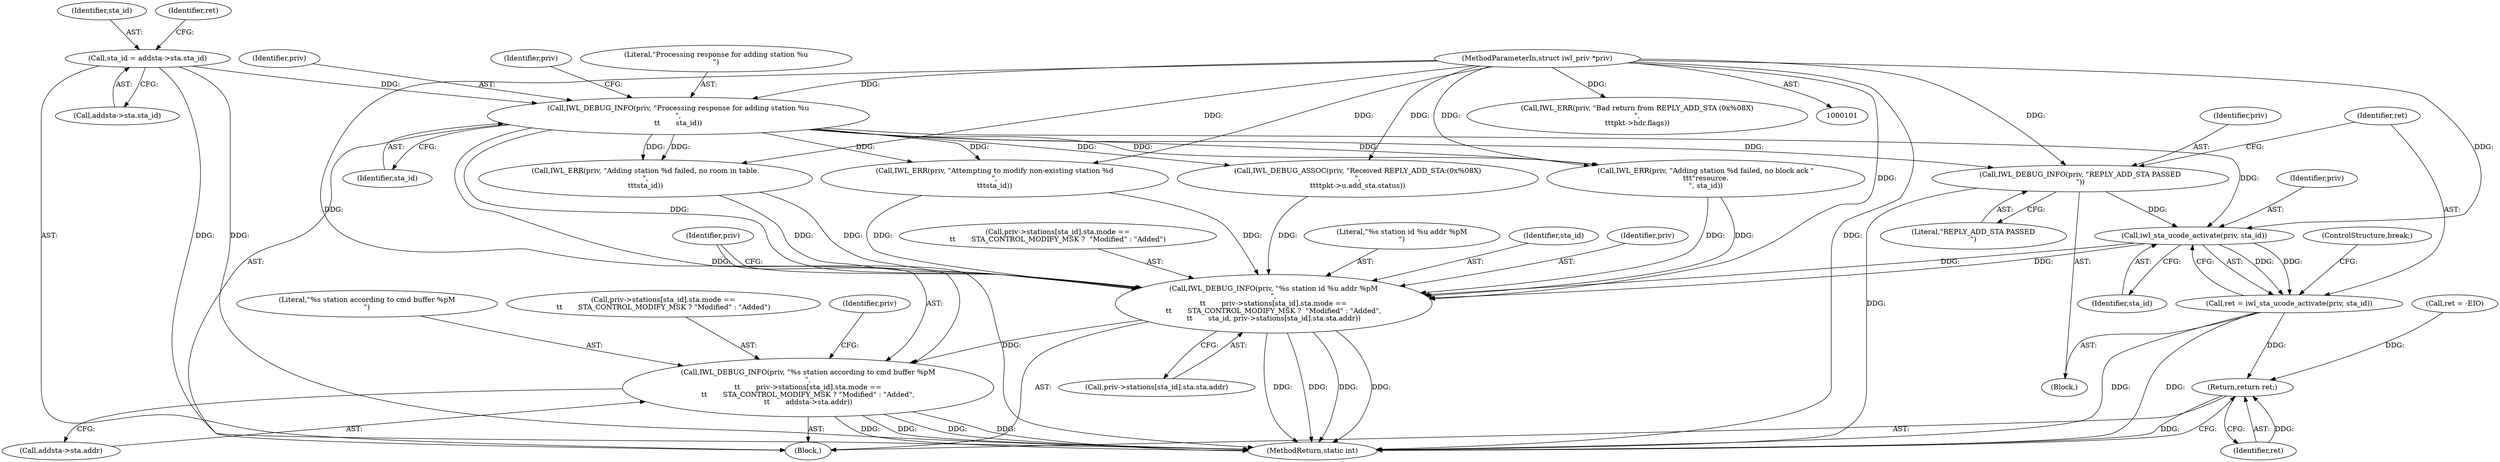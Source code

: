 digraph "0_linux_2da424b0773cea3db47e1e81db71eeebde8269d4@pointer" {
"1000161" [label="(Call,IWL_DEBUG_INFO(priv, \"REPLY_ADD_STA PASSED\n\"))"];
"1000139" [label="(Call,IWL_DEBUG_INFO(priv, \"Processing response for adding station %u\n\",\n\t\t       sta_id))"];
"1000102" [label="(MethodParameterIn,struct iwl_priv *priv)"];
"1000107" [label="(Call,sta_id = addsta->sta.sta_id)"];
"1000166" [label="(Call,iwl_sta_ucode_activate(priv, sta_id))"];
"1000164" [label="(Call,ret = iwl_sta_ucode_activate(priv, sta_id))"];
"1000259" [label="(Return,return ret;)"];
"1000200" [label="(Call,IWL_DEBUG_INFO(priv, \"%s station id %u addr %pM\n\",\n\t\t       priv->stations[sta_id].sta.mode ==\n\t\t       STA_CONTROL_MODIFY_MSK ?  \"Modified\" : \"Added\",\n\t\t       sta_id, priv->stations[sta_id].sta.sta.addr))"];
"1000229" [label="(Call,IWL_DEBUG_INFO(priv, \"%s station according to cmd buffer %pM\n\",\n\t\t       priv->stations[sta_id].sta.mode ==\n\t\t       STA_CONTROL_MODIFY_MSK ? \"Modified\" : \"Added\",\n\t\t       addsta->sta.addr))"];
"1000165" [label="(Identifier,ret)"];
"1000140" [label="(Identifier,priv)"];
"1000177" [label="(Call,IWL_ERR(priv, \"Adding station %d failed, no block ack \"\n\t\t\t\"resource.\n\", sta_id))"];
"1000260" [label="(Identifier,ret)"];
"1000164" [label="(Call,ret = iwl_sta_ucode_activate(priv, sta_id))"];
"1000139" [label="(Call,IWL_DEBUG_INFO(priv, \"Processing response for adding station %u\n\",\n\t\t       sta_id))"];
"1000231" [label="(Literal,\"%s station according to cmd buffer %pM\n\")"];
"1000232" [label="(Call,priv->stations[sta_id].sta.mode ==\n\t\t       STA_CONTROL_MODIFY_MSK ? \"Modified\" : \"Added\")"];
"1000230" [label="(Identifier,priv)"];
"1000229" [label="(Call,IWL_DEBUG_INFO(priv, \"%s station according to cmd buffer %pM\n\",\n\t\t       priv->stations[sta_id].sta.mode ==\n\t\t       STA_CONTROL_MODIFY_MSK ? \"Modified\" : \"Added\",\n\t\t       addsta->sta.addr))"];
"1000183" [label="(Call,IWL_ERR(priv, \"Attempting to modify non-existing station %d\n\",\n\t\t\tsta_id))"];
"1000169" [label="(ControlStructure,break;)"];
"1000116" [label="(Call,ret = -EIO)"];
"1000200" [label="(Call,IWL_DEBUG_INFO(priv, \"%s station id %u addr %pM\n\",\n\t\t       priv->stations[sta_id].sta.mode ==\n\t\t       STA_CONTROL_MODIFY_MSK ?  \"Modified\" : \"Added\",\n\t\t       sta_id, priv->stations[sta_id].sta.sta.addr))"];
"1000166" [label="(Call,iwl_sta_ucode_activate(priv, sta_id))"];
"1000218" [label="(Call,priv->stations[sta_id].sta.sta.addr)"];
"1000147" [label="(Identifier,priv)"];
"1000107" [label="(Call,sta_id = addsta->sta.sta_id)"];
"1000108" [label="(Identifier,sta_id)"];
"1000203" [label="(Call,priv->stations[sta_id].sta.mode ==\n\t\t       STA_CONTROL_MODIFY_MSK ?  \"Modified\" : \"Added\")"];
"1000109" [label="(Call,addsta->sta.sta_id)"];
"1000171" [label="(Call,IWL_ERR(priv, \"Adding station %d failed, no room in table.\n\",\n\t\t\tsta_id))"];
"1000246" [label="(Call,addsta->sta.addr)"];
"1000261" [label="(MethodReturn,static int)"];
"1000129" [label="(Call,IWL_ERR(priv, \"Bad return from REPLY_ADD_STA (0x%08X)\n\",\n\t\t\tpkt->hdr.flags))"];
"1000167" [label="(Identifier,priv)"];
"1000162" [label="(Identifier,priv)"];
"1000202" [label="(Literal,\"%s station id %u addr %pM\n\")"];
"1000217" [label="(Identifier,sta_id)"];
"1000142" [label="(Identifier,sta_id)"];
"1000102" [label="(MethodParameterIn,struct iwl_priv *priv)"];
"1000105" [label="(Block,)"];
"1000161" [label="(Call,IWL_DEBUG_INFO(priv, \"REPLY_ADD_STA PASSED\n\"))"];
"1000201" [label="(Identifier,priv)"];
"1000259" [label="(Return,return ret;)"];
"1000189" [label="(Call,IWL_DEBUG_ASSOC(priv, \"Received REPLY_ADD_STA:(0x%08X)\n\",\n\t\t\t\tpkt->u.add_sta.status))"];
"1000159" [label="(Block,)"];
"1000141" [label="(Literal,\"Processing response for adding station %u\n\")"];
"1000117" [label="(Identifier,ret)"];
"1000168" [label="(Identifier,sta_id)"];
"1000255" [label="(Identifier,priv)"];
"1000163" [label="(Literal,\"REPLY_ADD_STA PASSED\n\")"];
"1000161" -> "1000159"  [label="AST: "];
"1000161" -> "1000163"  [label="CFG: "];
"1000162" -> "1000161"  [label="AST: "];
"1000163" -> "1000161"  [label="AST: "];
"1000165" -> "1000161"  [label="CFG: "];
"1000161" -> "1000261"  [label="DDG: "];
"1000139" -> "1000161"  [label="DDG: "];
"1000102" -> "1000161"  [label="DDG: "];
"1000161" -> "1000166"  [label="DDG: "];
"1000139" -> "1000105"  [label="AST: "];
"1000139" -> "1000142"  [label="CFG: "];
"1000140" -> "1000139"  [label="AST: "];
"1000141" -> "1000139"  [label="AST: "];
"1000142" -> "1000139"  [label="AST: "];
"1000147" -> "1000139"  [label="CFG: "];
"1000139" -> "1000261"  [label="DDG: "];
"1000102" -> "1000139"  [label="DDG: "];
"1000107" -> "1000139"  [label="DDG: "];
"1000139" -> "1000166"  [label="DDG: "];
"1000139" -> "1000171"  [label="DDG: "];
"1000139" -> "1000171"  [label="DDG: "];
"1000139" -> "1000177"  [label="DDG: "];
"1000139" -> "1000177"  [label="DDG: "];
"1000139" -> "1000183"  [label="DDG: "];
"1000139" -> "1000183"  [label="DDG: "];
"1000139" -> "1000189"  [label="DDG: "];
"1000139" -> "1000200"  [label="DDG: "];
"1000102" -> "1000101"  [label="AST: "];
"1000102" -> "1000261"  [label="DDG: "];
"1000102" -> "1000129"  [label="DDG: "];
"1000102" -> "1000166"  [label="DDG: "];
"1000102" -> "1000171"  [label="DDG: "];
"1000102" -> "1000177"  [label="DDG: "];
"1000102" -> "1000183"  [label="DDG: "];
"1000102" -> "1000189"  [label="DDG: "];
"1000102" -> "1000200"  [label="DDG: "];
"1000102" -> "1000229"  [label="DDG: "];
"1000107" -> "1000105"  [label="AST: "];
"1000107" -> "1000109"  [label="CFG: "];
"1000108" -> "1000107"  [label="AST: "];
"1000109" -> "1000107"  [label="AST: "];
"1000117" -> "1000107"  [label="CFG: "];
"1000107" -> "1000261"  [label="DDG: "];
"1000107" -> "1000261"  [label="DDG: "];
"1000166" -> "1000164"  [label="AST: "];
"1000166" -> "1000168"  [label="CFG: "];
"1000167" -> "1000166"  [label="AST: "];
"1000168" -> "1000166"  [label="AST: "];
"1000164" -> "1000166"  [label="CFG: "];
"1000166" -> "1000164"  [label="DDG: "];
"1000166" -> "1000164"  [label="DDG: "];
"1000166" -> "1000200"  [label="DDG: "];
"1000166" -> "1000200"  [label="DDG: "];
"1000164" -> "1000159"  [label="AST: "];
"1000165" -> "1000164"  [label="AST: "];
"1000169" -> "1000164"  [label="CFG: "];
"1000164" -> "1000261"  [label="DDG: "];
"1000164" -> "1000261"  [label="DDG: "];
"1000164" -> "1000259"  [label="DDG: "];
"1000259" -> "1000105"  [label="AST: "];
"1000259" -> "1000260"  [label="CFG: "];
"1000260" -> "1000259"  [label="AST: "];
"1000261" -> "1000259"  [label="CFG: "];
"1000259" -> "1000261"  [label="DDG: "];
"1000260" -> "1000259"  [label="DDG: "];
"1000116" -> "1000259"  [label="DDG: "];
"1000200" -> "1000105"  [label="AST: "];
"1000200" -> "1000218"  [label="CFG: "];
"1000201" -> "1000200"  [label="AST: "];
"1000202" -> "1000200"  [label="AST: "];
"1000203" -> "1000200"  [label="AST: "];
"1000217" -> "1000200"  [label="AST: "];
"1000218" -> "1000200"  [label="AST: "];
"1000230" -> "1000200"  [label="CFG: "];
"1000200" -> "1000261"  [label="DDG: "];
"1000200" -> "1000261"  [label="DDG: "];
"1000200" -> "1000261"  [label="DDG: "];
"1000200" -> "1000261"  [label="DDG: "];
"1000177" -> "1000200"  [label="DDG: "];
"1000177" -> "1000200"  [label="DDG: "];
"1000171" -> "1000200"  [label="DDG: "];
"1000171" -> "1000200"  [label="DDG: "];
"1000189" -> "1000200"  [label="DDG: "];
"1000183" -> "1000200"  [label="DDG: "];
"1000183" -> "1000200"  [label="DDG: "];
"1000200" -> "1000229"  [label="DDG: "];
"1000229" -> "1000105"  [label="AST: "];
"1000229" -> "1000246"  [label="CFG: "];
"1000230" -> "1000229"  [label="AST: "];
"1000231" -> "1000229"  [label="AST: "];
"1000232" -> "1000229"  [label="AST: "];
"1000246" -> "1000229"  [label="AST: "];
"1000255" -> "1000229"  [label="CFG: "];
"1000229" -> "1000261"  [label="DDG: "];
"1000229" -> "1000261"  [label="DDG: "];
"1000229" -> "1000261"  [label="DDG: "];
"1000229" -> "1000261"  [label="DDG: "];
}

